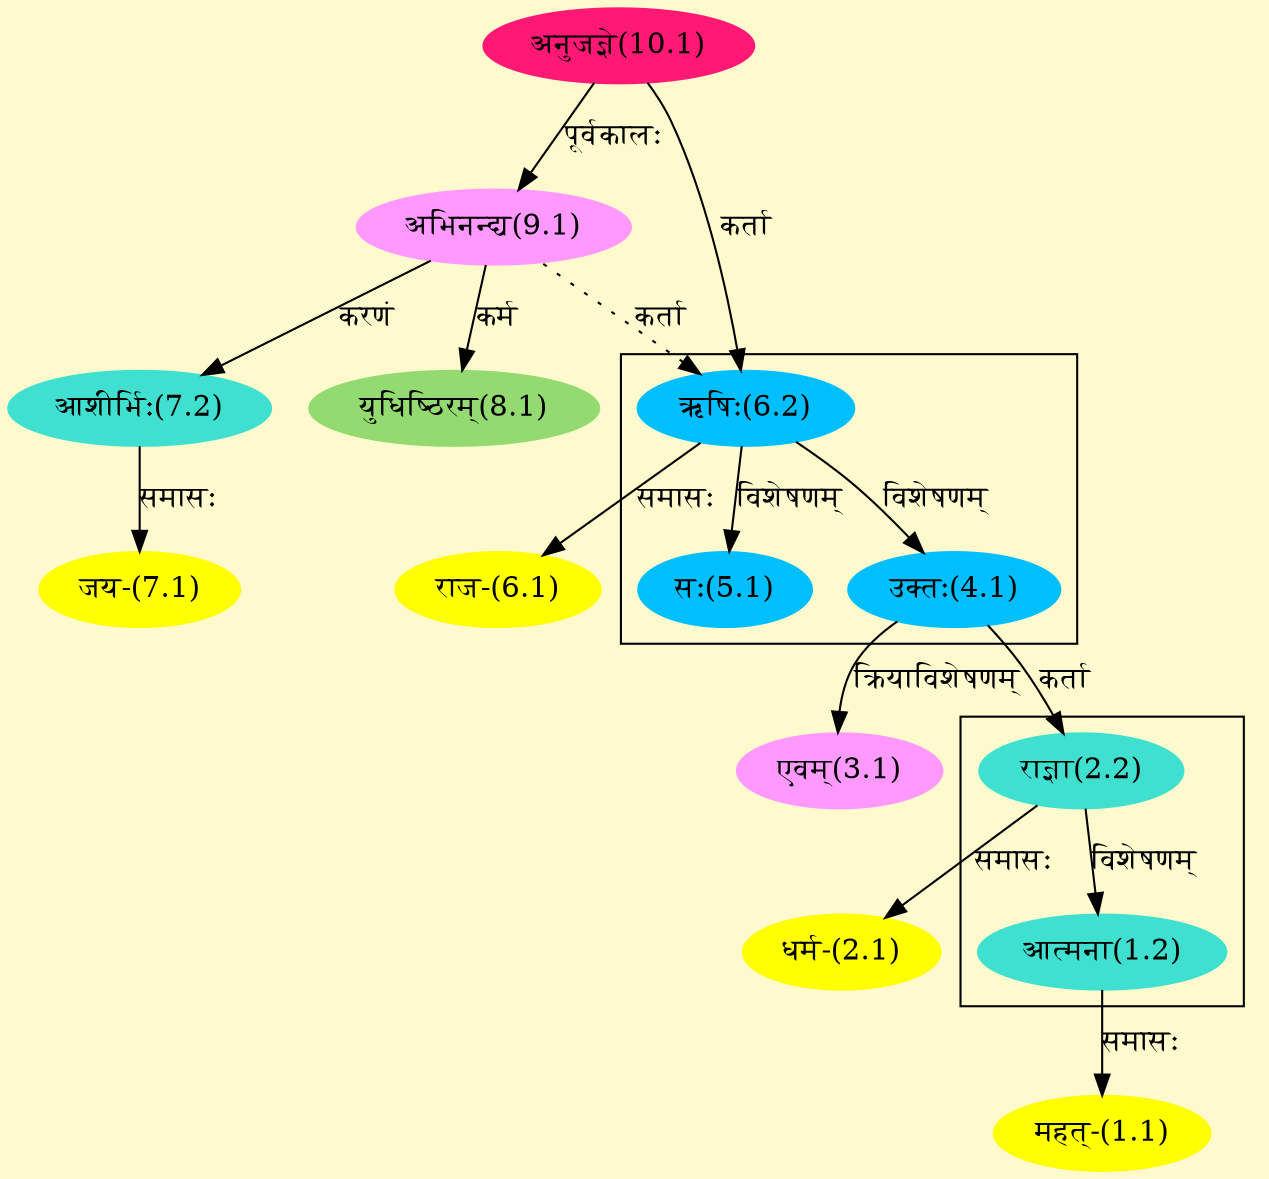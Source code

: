digraph G{
rankdir=BT;
 compound=true;
 bgcolor="lemonchiffon1";

subgraph cluster_1{
Node1_2 [style=filled, color="#40E0D0" label = "आत्मना(1.2)"]
Node2_2 [style=filled, color="#40E0D0" label = "राज्ञा(2.2)"]

}

subgraph cluster_2{
Node4_1 [style=filled, color="#00BFFF" label = "उक्तः(4.1)"]
Node6_2 [style=filled, color="#00BFFF" label = "ऋषिः(6.2)"]
Node5_1 [style=filled, color="#00BFFF" label = "सः(5.1)"]

}
Node1_1 [style=filled, color="#FFFF00" label = "महत्-(1.1)"]
Node1_2 [style=filled, color="#40E0D0" label = "आत्मना(1.2)"]
Node2_1 [style=filled, color="#FFFF00" label = "धर्म-(2.1)"]
Node2_2 [style=filled, color="#40E0D0" label = "राज्ञा(2.2)"]
Node4_1 [style=filled, color="#00BFFF" label = "उक्तः(4.1)"]
Node3_1 [style=filled, color="#FF99FF" label = "एवम्(3.1)"]
Node6_1 [style=filled, color="#FFFF00" label = "राज-(6.1)"]
Node6_2 [style=filled, color="#00BFFF" label = "ऋषिः(6.2)"]
Node10_1 [style=filled, color="#FF1975" label = "अनुजज्ञे(10.1)"]
Node9_1 [style=filled, color="#FF99FF" label = "अभिनन्द्य(9.1)"]
Node7_1 [style=filled, color="#FFFF00" label = "जय-(7.1)"]
Node7_2 [style=filled, color="#40E0D0" label = "आशीर्भिः(7.2)"]
Node8_1 [style=filled, color="#93DB70" label = "युधिष्ठिरम्(8.1)"]
/* Start of Relations section */

Node1_1 -> Node1_2 [  label="समासः"  dir="back" ]
Node1_2 -> Node2_2 [  label="विशेषणम्"  dir="back" ]
Node2_1 -> Node2_2 [  label="समासः"  dir="back" ]
Node2_2 -> Node4_1 [  label="कर्ता"  dir="back" ]
Node3_1 -> Node4_1 [  label="क्रियाविशेषणम्"  dir="back" ]
Node4_1 -> Node6_2 [  label="विशेषणम्"  dir="back" ]
Node5_1 -> Node6_2 [  label="विशेषणम्"  dir="back" ]
Node6_1 -> Node6_2 [  label="समासः"  dir="back" ]
Node6_2 -> Node10_1 [  label="कर्ता"  dir="back" ]
Node6_2 -> Node9_1 [ style=dotted label="कर्ता"  dir="back" ]
Node7_1 -> Node7_2 [  label="समासः"  dir="back" ]
Node7_2 -> Node9_1 [  label="करणं"  dir="back" ]
Node8_1 -> Node9_1 [  label="कर्म"  dir="back" ]
Node9_1 -> Node10_1 [  label="पूर्वकालः"  dir="back" ]
}
